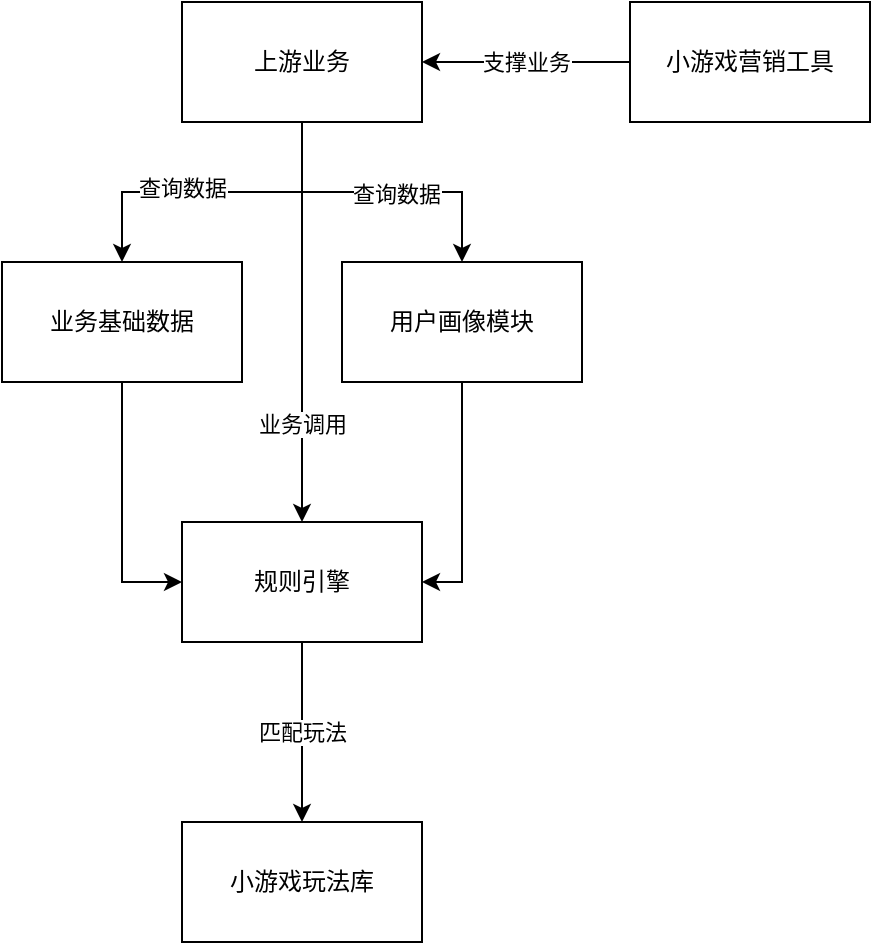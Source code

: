 <mxfile version="21.6.6" type="github">
  <diagram name="第 1 页" id="XypDvt0y7FM2inI-ccsS">
    <mxGraphModel dx="1511" dy="1048" grid="1" gridSize="10" guides="1" tooltips="1" connect="1" arrows="1" fold="1" page="1" pageScale="1" pageWidth="827" pageHeight="1169" math="0" shadow="0">
      <root>
        <mxCell id="0" />
        <mxCell id="1" parent="0" />
        <mxCell id="u2ytR6eImO9M0-6TjPpI-3" value="匹配玩法" style="edgeStyle=orthogonalEdgeStyle;rounded=0;orthogonalLoop=1;jettySize=auto;html=1;" edge="1" parent="1" source="x85ksWlpWsOPw-1cYPl7-1" target="x85ksWlpWsOPw-1cYPl7-8">
          <mxGeometry relative="1" as="geometry" />
        </mxCell>
        <mxCell id="x85ksWlpWsOPw-1cYPl7-1" value="规则引擎" style="rounded=0;whiteSpace=wrap;html=1;" parent="1" vertex="1">
          <mxGeometry x="190" y="370" width="120" height="60" as="geometry" />
        </mxCell>
        <mxCell id="x85ksWlpWsOPw-1cYPl7-8" value="小游戏玩法库" style="rounded=0;whiteSpace=wrap;html=1;" parent="1" vertex="1">
          <mxGeometry x="190" y="520" width="120" height="60" as="geometry" />
        </mxCell>
        <mxCell id="u2ytR6eImO9M0-6TjPpI-14" value="支撑业务" style="edgeStyle=orthogonalEdgeStyle;rounded=0;orthogonalLoop=1;jettySize=auto;html=1;" edge="1" parent="1" source="x85ksWlpWsOPw-1cYPl7-12" target="i-OBkGz8lRGeeGH-D7Ns-6">
          <mxGeometry relative="1" as="geometry" />
        </mxCell>
        <mxCell id="x85ksWlpWsOPw-1cYPl7-12" value="小游戏营销工具" style="rounded=0;whiteSpace=wrap;html=1;" parent="1" vertex="1">
          <mxGeometry x="414" y="110" width="120" height="60" as="geometry" />
        </mxCell>
        <mxCell id="u2ytR6eImO9M0-6TjPpI-2" style="edgeStyle=orthogonalEdgeStyle;rounded=0;orthogonalLoop=1;jettySize=auto;html=1;entryX=1;entryY=0.5;entryDx=0;entryDy=0;" edge="1" parent="1" source="i-OBkGz8lRGeeGH-D7Ns-2" target="x85ksWlpWsOPw-1cYPl7-1">
          <mxGeometry relative="1" as="geometry" />
        </mxCell>
        <mxCell id="i-OBkGz8lRGeeGH-D7Ns-2" value="用户画像模块" style="rounded=0;whiteSpace=wrap;html=1;" parent="1" vertex="1">
          <mxGeometry x="270" y="240" width="120" height="60" as="geometry" />
        </mxCell>
        <mxCell id="u2ytR6eImO9M0-6TjPpI-1" style="edgeStyle=orthogonalEdgeStyle;rounded=0;orthogonalLoop=1;jettySize=auto;html=1;entryX=0;entryY=0.5;entryDx=0;entryDy=0;" edge="1" parent="1" source="i-OBkGz8lRGeeGH-D7Ns-4" target="x85ksWlpWsOPw-1cYPl7-1">
          <mxGeometry relative="1" as="geometry" />
        </mxCell>
        <mxCell id="i-OBkGz8lRGeeGH-D7Ns-4" value="业务基础数据" style="rounded=0;whiteSpace=wrap;html=1;" parent="1" vertex="1">
          <mxGeometry x="100" y="240" width="120" height="60" as="geometry" />
        </mxCell>
        <mxCell id="u2ytR6eImO9M0-6TjPpI-4" style="edgeStyle=orthogonalEdgeStyle;rounded=0;orthogonalLoop=1;jettySize=auto;html=1;" edge="1" parent="1" source="i-OBkGz8lRGeeGH-D7Ns-6" target="i-OBkGz8lRGeeGH-D7Ns-4">
          <mxGeometry relative="1" as="geometry" />
        </mxCell>
        <mxCell id="u2ytR6eImO9M0-6TjPpI-8" value="查询数据" style="edgeLabel;html=1;align=center;verticalAlign=middle;resizable=0;points=[];" vertex="1" connectable="0" parent="u2ytR6eImO9M0-6TjPpI-4">
          <mxGeometry x="0.263" y="-2" relative="1" as="geometry">
            <mxPoint x="6" as="offset" />
          </mxGeometry>
        </mxCell>
        <mxCell id="u2ytR6eImO9M0-6TjPpI-6" style="edgeStyle=orthogonalEdgeStyle;rounded=0;orthogonalLoop=1;jettySize=auto;html=1;entryX=0.5;entryY=0;entryDx=0;entryDy=0;" edge="1" parent="1" source="i-OBkGz8lRGeeGH-D7Ns-6" target="i-OBkGz8lRGeeGH-D7Ns-2">
          <mxGeometry relative="1" as="geometry" />
        </mxCell>
        <mxCell id="u2ytR6eImO9M0-6TjPpI-9" value="查询数据" style="edgeLabel;html=1;align=center;verticalAlign=middle;resizable=0;points=[];" vertex="1" connectable="0" parent="u2ytR6eImO9M0-6TjPpI-6">
          <mxGeometry x="0.093" y="-1" relative="1" as="geometry">
            <mxPoint as="offset" />
          </mxGeometry>
        </mxCell>
        <mxCell id="u2ytR6eImO9M0-6TjPpI-7" style="edgeStyle=orthogonalEdgeStyle;rounded=0;orthogonalLoop=1;jettySize=auto;html=1;" edge="1" parent="1" source="i-OBkGz8lRGeeGH-D7Ns-6" target="x85ksWlpWsOPw-1cYPl7-1">
          <mxGeometry relative="1" as="geometry" />
        </mxCell>
        <mxCell id="u2ytR6eImO9M0-6TjPpI-11" value="业务调用" style="edgeLabel;html=1;align=center;verticalAlign=middle;resizable=0;points=[];" vertex="1" connectable="0" parent="u2ytR6eImO9M0-6TjPpI-7">
          <mxGeometry x="0.51" relative="1" as="geometry">
            <mxPoint as="offset" />
          </mxGeometry>
        </mxCell>
        <mxCell id="i-OBkGz8lRGeeGH-D7Ns-6" value="上游业务" style="rounded=0;whiteSpace=wrap;html=1;" parent="1" vertex="1">
          <mxGeometry x="190" y="110" width="120" height="60" as="geometry" />
        </mxCell>
      </root>
    </mxGraphModel>
  </diagram>
</mxfile>
